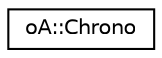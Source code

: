 digraph "Graphical Class Hierarchy"
{
  edge [fontname="Helvetica",fontsize="10",labelfontname="Helvetica",labelfontsize="10"];
  node [fontname="Helvetica",fontsize="10",shape=record];
  rankdir="LR";
  Node0 [label="oA::Chrono",height=0.2,width=0.4,color="black", fillcolor="white", style="filled",URL="$classo_a_1_1_chrono.html",tooltip="An easy to use time chronometer. "];
}
